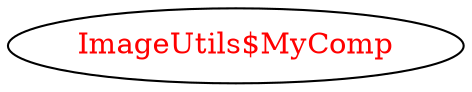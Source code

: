 digraph dependencyGraph {
 concentrate=true;
 ranksep="2.0";
 rankdir="LR"; 
 splines="ortho";
"ImageUtils$MyComp" [fontcolor="red"];
}